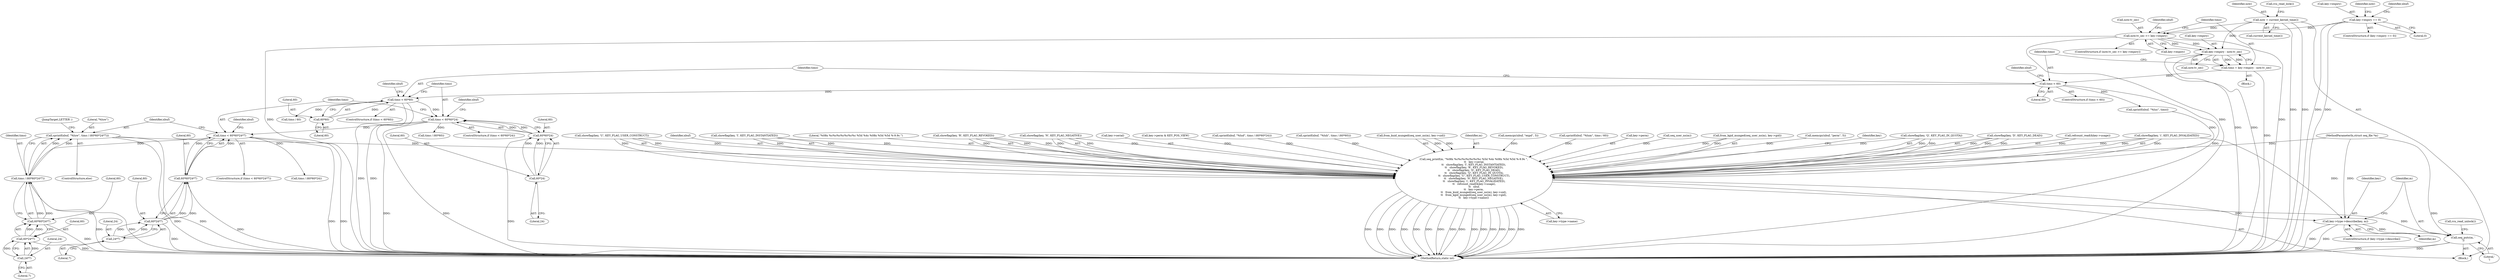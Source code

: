 digraph "0_linux_363b02dab09b3226f3bd1420dad9c72b79a42a76_12@API" {
"1000261" [label="(Call,sprintf(xbuf, \"%luw\", timo / (60*60*24*7)))"];
"1000264" [label="(Call,timo / (60*60*24*7))"];
"1000241" [label="(Call,timo < 60*60*24*7)"];
"1000224" [label="(Call,timo < 60*60*24)"];
"1000211" [label="(Call,timo < 60*60)"];
"1000202" [label="(Call,timo < 60)"];
"1000192" [label="(Call,timo = key->expiry - now.tv_sec)"];
"1000194" [label="(Call,key->expiry - now.tv_sec)"];
"1000178" [label="(Call,now.tv_sec >= key->expiry)"];
"1000161" [label="(Call,now = current_kernel_time())"];
"1000166" [label="(Call,key->expiry == 0)"];
"1000213" [label="(Call,60*60)"];
"1000226" [label="(Call,60*60*24)"];
"1000228" [label="(Call,60*24)"];
"1000243" [label="(Call,60*60*24*7)"];
"1000245" [label="(Call,60*24*7)"];
"1000247" [label="(Call,24*7)"];
"1000266" [label="(Call,60*60*24*7)"];
"1000268" [label="(Call,60*24*7)"];
"1000270" [label="(Call,24*7)"];
"1000274" [label="(Call,seq_printf(m, \"%08x %c%c%c%c%c%c%c %5d %4s %08x %5d %5d %-9.9s \",\n \t\t   key->serial,\n\t\t   showflag(key, 'I', KEY_FLAG_INSTANTIATED),\n \t\t   showflag(key, 'R', KEY_FLAG_REVOKED),\n \t\t   showflag(key, 'D', KEY_FLAG_DEAD),\n \t\t   showflag(key, 'Q', KEY_FLAG_IN_QUOTA),\n \t\t   showflag(key, 'U', KEY_FLAG_USER_CONSTRUCT),\n\t\t   showflag(key, 'N', KEY_FLAG_NEGATIVE),\n \t\t   showflag(key, 'i', KEY_FLAG_INVALIDATED),\n \t\t   refcount_read(&key->usage),\n \t\t   xbuf,\n\t\t   key->perm,\n\t\t   from_kuid_munged(seq_user_ns(m), key->uid),\n\t\t   from_kgid_munged(seq_user_ns(m), key->gid),\n\t\t   key->type->name))"];
"1000340" [label="(Call,key->type->describe(key, m))"];
"1000343" [label="(Call,seq_putc(m, '\n'))"];
"1000203" [label="(Identifier,timo)"];
"1000246" [label="(Literal,60)"];
"1000248" [label="(Literal,24)"];
"1000232" [label="(Identifier,xbuf)"];
"1000292" [label="(Call,showflag(key, 'Q', KEY_FLAG_IN_QUOTA))"];
"1000296" [label="(Call,showflag(key, 'U', KEY_FLAG_USER_CONSTRUCT))"];
"1000313" [label="(Identifier,xbuf)"];
"1000334" [label="(ControlStructure,if (key->type->describe))"];
"1000262" [label="(Identifier,xbuf)"];
"1000204" [label="(Literal,60)"];
"1000192" [label="(Call,timo = key->expiry - now.tv_sec)"];
"1000213" [label="(Call,60*60)"];
"1000194" [label="(Call,key->expiry - now.tv_sec)"];
"1000243" [label="(Call,60*60*24*7)"];
"1000215" [label="(Literal,60)"];
"1000280" [label="(Call,showflag(key, 'I', KEY_FLAG_INSTANTIATED))"];
"1000340" [label="(Call,key->type->describe(key, m))"];
"1000245" [label="(Call,60*24*7)"];
"1000263" [label="(Literal,\"%luw\")"];
"1000163" [label="(Call,current_kernel_time())"];
"1000170" [label="(Literal,0)"];
"1000224" [label="(Call,timo < 60*60*24)"];
"1000195" [label="(Call,key->expiry)"];
"1000349" [label="(MethodReturn,static int)"];
"1000271" [label="(Literal,24)"];
"1000269" [label="(Literal,60)"];
"1000276" [label="(Literal,\"%08x %c%c%c%c%c%c%c %5d %4s %08x %5d %5d %-9.9s \")"];
"1000268" [label="(Call,60*24*7)"];
"1000284" [label="(Call,showflag(key, 'R', KEY_FLAG_REVOKED))"];
"1000167" [label="(Call,key->expiry)"];
"1000342" [label="(Identifier,m)"];
"1000344" [label="(Identifier,m)"];
"1000223" [label="(ControlStructure,if (timo < 60*60*24))"];
"1000206" [label="(Identifier,xbuf)"];
"1000300" [label="(Call,showflag(key, 'N', KEY_FLAG_NEGATIVE))"];
"1000180" [label="(Identifier,now)"];
"1000225" [label="(Identifier,timo)"];
"1000277" [label="(Call,key->serial)"];
"1000260" [label="(ControlStructure,else)"];
"1000244" [label="(Literal,60)"];
"1000251" [label="(Identifier,xbuf)"];
"1000166" [label="(Call,key->expiry == 0)"];
"1000179" [label="(Call,now.tv_sec)"];
"1000273" [label="(JumpTarget,LETTER :)"];
"1000230" [label="(Literal,24)"];
"1000346" [label="(Call,rcu_read_unlock())"];
"1000124" [label="(Call,key->perm & KEY_POS_VIEW)"];
"1000177" [label="(ControlStructure,if (now.tv_sec >= key->expiry))"];
"1000217" [label="(Identifier,xbuf)"];
"1000249" [label="(Literal,7)"];
"1000226" [label="(Call,60*60*24)"];
"1000267" [label="(Literal,60)"];
"1000341" [label="(Identifier,key)"];
"1000270" [label="(Call,24*7)"];
"1000173" [label="(Identifier,xbuf)"];
"1000191" [label="(Block,)"];
"1000210" [label="(ControlStructure,if (timo < 60*60))"];
"1000219" [label="(Call,timo / 60)"];
"1000202" [label="(Call,timo < 60)"];
"1000250" [label="(Call,sprintf(xbuf, \"%lud\", timo / (60*60*24)))"];
"1000229" [label="(Literal,60)"];
"1000198" [label="(Call,now.tv_sec)"];
"1000231" [label="(Call,sprintf(xbuf, \"%luh\", timo / (60*60)))"];
"1000165" [label="(ControlStructure,if (key->expiry == 0))"];
"1000234" [label="(Call,timo / (60*60))"];
"1000345" [label="(Literal,'\n')"];
"1000104" [label="(MethodParameterIn,struct seq_file *m)"];
"1000182" [label="(Call,key->expiry)"];
"1000211" [label="(Call,timo < 60*60)"];
"1000317" [label="(Call,from_kuid_munged(seq_user_ns(m), key->uid))"];
"1000343" [label="(Call,seq_putc(m, '\n'))"];
"1000275" [label="(Identifier,m)"];
"1000329" [label="(Call,key->type->name)"];
"1000193" [label="(Identifier,timo)"];
"1000186" [label="(Call,memcpy(xbuf, \"expd\", 5))"];
"1000264" [label="(Call,timo / (60*60*24*7))"];
"1000205" [label="(Call,sprintf(xbuf, \"%lus\", timo))"];
"1000178" [label="(Call,now.tv_sec >= key->expiry)"];
"1000216" [label="(Call,sprintf(xbuf, \"%lum\", timo / 60))"];
"1000314" [label="(Call,key->perm)"];
"1000240" [label="(ControlStructure,if (timo < 60*60*24*7))"];
"1000161" [label="(Call,now = current_kernel_time())"];
"1000324" [label="(Call,seq_user_ns(m))"];
"1000164" [label="(Call,rcu_read_lock())"];
"1000323" [label="(Call,from_kgid_munged(seq_user_ns(m), key->gid))"];
"1000162" [label="(Identifier,now)"];
"1000172" [label="(Call,memcpy(xbuf, \"perm\", 5))"];
"1000242" [label="(Identifier,timo)"];
"1000201" [label="(ControlStructure,if (timo < 60))"];
"1000106" [label="(Block,)"];
"1000265" [label="(Identifier,timo)"];
"1000274" [label="(Call,seq_printf(m, \"%08x %c%c%c%c%c%c%c %5d %4s %08x %5d %5d %-9.9s \",\n \t\t   key->serial,\n\t\t   showflag(key, 'I', KEY_FLAG_INSTANTIATED),\n \t\t   showflag(key, 'R', KEY_FLAG_REVOKED),\n \t\t   showflag(key, 'D', KEY_FLAG_DEAD),\n \t\t   showflag(key, 'Q', KEY_FLAG_IN_QUOTA),\n \t\t   showflag(key, 'U', KEY_FLAG_USER_CONSTRUCT),\n\t\t   showflag(key, 'N', KEY_FLAG_NEGATIVE),\n \t\t   showflag(key, 'i', KEY_FLAG_INVALIDATED),\n \t\t   refcount_read(&key->usage),\n \t\t   xbuf,\n\t\t   key->perm,\n\t\t   from_kuid_munged(seq_user_ns(m), key->uid),\n\t\t   from_kgid_munged(seq_user_ns(m), key->gid),\n\t\t   key->type->name))"];
"1000241" [label="(Call,timo < 60*60*24*7)"];
"1000227" [label="(Literal,60)"];
"1000337" [label="(Identifier,key)"];
"1000228" [label="(Call,60*24)"];
"1000288" [label="(Call,showflag(key, 'D', KEY_FLAG_DEAD))"];
"1000212" [label="(Identifier,timo)"];
"1000308" [label="(Call,refcount_read(&key->usage))"];
"1000253" [label="(Call,timo / (60*60*24))"];
"1000304" [label="(Call,showflag(key, 'i', KEY_FLAG_INVALIDATED))"];
"1000261" [label="(Call,sprintf(xbuf, \"%luw\", timo / (60*60*24*7)))"];
"1000272" [label="(Literal,7)"];
"1000266" [label="(Call,60*60*24*7)"];
"1000247" [label="(Call,24*7)"];
"1000214" [label="(Literal,60)"];
"1000187" [label="(Identifier,xbuf)"];
"1000261" -> "1000260"  [label="AST: "];
"1000261" -> "1000264"  [label="CFG: "];
"1000262" -> "1000261"  [label="AST: "];
"1000263" -> "1000261"  [label="AST: "];
"1000264" -> "1000261"  [label="AST: "];
"1000273" -> "1000261"  [label="CFG: "];
"1000261" -> "1000349"  [label="DDG: "];
"1000261" -> "1000349"  [label="DDG: "];
"1000264" -> "1000261"  [label="DDG: "];
"1000264" -> "1000261"  [label="DDG: "];
"1000261" -> "1000274"  [label="DDG: "];
"1000264" -> "1000266"  [label="CFG: "];
"1000265" -> "1000264"  [label="AST: "];
"1000266" -> "1000264"  [label="AST: "];
"1000264" -> "1000349"  [label="DDG: "];
"1000264" -> "1000349"  [label="DDG: "];
"1000241" -> "1000264"  [label="DDG: "];
"1000266" -> "1000264"  [label="DDG: "];
"1000266" -> "1000264"  [label="DDG: "];
"1000241" -> "1000240"  [label="AST: "];
"1000241" -> "1000243"  [label="CFG: "];
"1000242" -> "1000241"  [label="AST: "];
"1000243" -> "1000241"  [label="AST: "];
"1000251" -> "1000241"  [label="CFG: "];
"1000262" -> "1000241"  [label="CFG: "];
"1000241" -> "1000349"  [label="DDG: "];
"1000241" -> "1000349"  [label="DDG: "];
"1000224" -> "1000241"  [label="DDG: "];
"1000243" -> "1000241"  [label="DDG: "];
"1000243" -> "1000241"  [label="DDG: "];
"1000241" -> "1000253"  [label="DDG: "];
"1000224" -> "1000223"  [label="AST: "];
"1000224" -> "1000226"  [label="CFG: "];
"1000225" -> "1000224"  [label="AST: "];
"1000226" -> "1000224"  [label="AST: "];
"1000232" -> "1000224"  [label="CFG: "];
"1000242" -> "1000224"  [label="CFG: "];
"1000224" -> "1000349"  [label="DDG: "];
"1000224" -> "1000349"  [label="DDG: "];
"1000211" -> "1000224"  [label="DDG: "];
"1000226" -> "1000224"  [label="DDG: "];
"1000226" -> "1000224"  [label="DDG: "];
"1000224" -> "1000234"  [label="DDG: "];
"1000211" -> "1000210"  [label="AST: "];
"1000211" -> "1000213"  [label="CFG: "];
"1000212" -> "1000211"  [label="AST: "];
"1000213" -> "1000211"  [label="AST: "];
"1000217" -> "1000211"  [label="CFG: "];
"1000225" -> "1000211"  [label="CFG: "];
"1000211" -> "1000349"  [label="DDG: "];
"1000211" -> "1000349"  [label="DDG: "];
"1000202" -> "1000211"  [label="DDG: "];
"1000213" -> "1000211"  [label="DDG: "];
"1000211" -> "1000219"  [label="DDG: "];
"1000202" -> "1000201"  [label="AST: "];
"1000202" -> "1000204"  [label="CFG: "];
"1000203" -> "1000202"  [label="AST: "];
"1000204" -> "1000202"  [label="AST: "];
"1000206" -> "1000202"  [label="CFG: "];
"1000212" -> "1000202"  [label="CFG: "];
"1000202" -> "1000349"  [label="DDG: "];
"1000192" -> "1000202"  [label="DDG: "];
"1000202" -> "1000205"  [label="DDG: "];
"1000192" -> "1000191"  [label="AST: "];
"1000192" -> "1000194"  [label="CFG: "];
"1000193" -> "1000192"  [label="AST: "];
"1000194" -> "1000192"  [label="AST: "];
"1000203" -> "1000192"  [label="CFG: "];
"1000192" -> "1000349"  [label="DDG: "];
"1000194" -> "1000192"  [label="DDG: "];
"1000194" -> "1000192"  [label="DDG: "];
"1000194" -> "1000198"  [label="CFG: "];
"1000195" -> "1000194"  [label="AST: "];
"1000198" -> "1000194"  [label="AST: "];
"1000194" -> "1000349"  [label="DDG: "];
"1000194" -> "1000349"  [label="DDG: "];
"1000178" -> "1000194"  [label="DDG: "];
"1000178" -> "1000194"  [label="DDG: "];
"1000161" -> "1000194"  [label="DDG: "];
"1000178" -> "1000177"  [label="AST: "];
"1000178" -> "1000182"  [label="CFG: "];
"1000179" -> "1000178"  [label="AST: "];
"1000182" -> "1000178"  [label="AST: "];
"1000187" -> "1000178"  [label="CFG: "];
"1000193" -> "1000178"  [label="CFG: "];
"1000178" -> "1000349"  [label="DDG: "];
"1000178" -> "1000349"  [label="DDG: "];
"1000178" -> "1000349"  [label="DDG: "];
"1000161" -> "1000178"  [label="DDG: "];
"1000166" -> "1000178"  [label="DDG: "];
"1000161" -> "1000106"  [label="AST: "];
"1000161" -> "1000163"  [label="CFG: "];
"1000162" -> "1000161"  [label="AST: "];
"1000163" -> "1000161"  [label="AST: "];
"1000164" -> "1000161"  [label="CFG: "];
"1000161" -> "1000349"  [label="DDG: "];
"1000161" -> "1000349"  [label="DDG: "];
"1000166" -> "1000165"  [label="AST: "];
"1000166" -> "1000170"  [label="CFG: "];
"1000167" -> "1000166"  [label="AST: "];
"1000170" -> "1000166"  [label="AST: "];
"1000173" -> "1000166"  [label="CFG: "];
"1000180" -> "1000166"  [label="CFG: "];
"1000166" -> "1000349"  [label="DDG: "];
"1000166" -> "1000349"  [label="DDG: "];
"1000213" -> "1000215"  [label="CFG: "];
"1000214" -> "1000213"  [label="AST: "];
"1000215" -> "1000213"  [label="AST: "];
"1000226" -> "1000228"  [label="CFG: "];
"1000227" -> "1000226"  [label="AST: "];
"1000228" -> "1000226"  [label="AST: "];
"1000226" -> "1000349"  [label="DDG: "];
"1000228" -> "1000226"  [label="DDG: "];
"1000228" -> "1000226"  [label="DDG: "];
"1000228" -> "1000230"  [label="CFG: "];
"1000229" -> "1000228"  [label="AST: "];
"1000230" -> "1000228"  [label="AST: "];
"1000243" -> "1000245"  [label="CFG: "];
"1000244" -> "1000243"  [label="AST: "];
"1000245" -> "1000243"  [label="AST: "];
"1000243" -> "1000349"  [label="DDG: "];
"1000245" -> "1000243"  [label="DDG: "];
"1000245" -> "1000243"  [label="DDG: "];
"1000245" -> "1000247"  [label="CFG: "];
"1000246" -> "1000245"  [label="AST: "];
"1000247" -> "1000245"  [label="AST: "];
"1000245" -> "1000349"  [label="DDG: "];
"1000247" -> "1000245"  [label="DDG: "];
"1000247" -> "1000245"  [label="DDG: "];
"1000247" -> "1000249"  [label="CFG: "];
"1000248" -> "1000247"  [label="AST: "];
"1000249" -> "1000247"  [label="AST: "];
"1000266" -> "1000268"  [label="CFG: "];
"1000267" -> "1000266"  [label="AST: "];
"1000268" -> "1000266"  [label="AST: "];
"1000266" -> "1000349"  [label="DDG: "];
"1000268" -> "1000266"  [label="DDG: "];
"1000268" -> "1000266"  [label="DDG: "];
"1000268" -> "1000270"  [label="CFG: "];
"1000269" -> "1000268"  [label="AST: "];
"1000270" -> "1000268"  [label="AST: "];
"1000268" -> "1000349"  [label="DDG: "];
"1000270" -> "1000268"  [label="DDG: "];
"1000270" -> "1000268"  [label="DDG: "];
"1000270" -> "1000272"  [label="CFG: "];
"1000271" -> "1000270"  [label="AST: "];
"1000272" -> "1000270"  [label="AST: "];
"1000274" -> "1000106"  [label="AST: "];
"1000274" -> "1000329"  [label="CFG: "];
"1000275" -> "1000274"  [label="AST: "];
"1000276" -> "1000274"  [label="AST: "];
"1000277" -> "1000274"  [label="AST: "];
"1000280" -> "1000274"  [label="AST: "];
"1000284" -> "1000274"  [label="AST: "];
"1000288" -> "1000274"  [label="AST: "];
"1000292" -> "1000274"  [label="AST: "];
"1000296" -> "1000274"  [label="AST: "];
"1000300" -> "1000274"  [label="AST: "];
"1000304" -> "1000274"  [label="AST: "];
"1000308" -> "1000274"  [label="AST: "];
"1000313" -> "1000274"  [label="AST: "];
"1000314" -> "1000274"  [label="AST: "];
"1000317" -> "1000274"  [label="AST: "];
"1000323" -> "1000274"  [label="AST: "];
"1000329" -> "1000274"  [label="AST: "];
"1000337" -> "1000274"  [label="CFG: "];
"1000274" -> "1000349"  [label="DDG: "];
"1000274" -> "1000349"  [label="DDG: "];
"1000274" -> "1000349"  [label="DDG: "];
"1000274" -> "1000349"  [label="DDG: "];
"1000274" -> "1000349"  [label="DDG: "];
"1000274" -> "1000349"  [label="DDG: "];
"1000274" -> "1000349"  [label="DDG: "];
"1000274" -> "1000349"  [label="DDG: "];
"1000274" -> "1000349"  [label="DDG: "];
"1000274" -> "1000349"  [label="DDG: "];
"1000274" -> "1000349"  [label="DDG: "];
"1000274" -> "1000349"  [label="DDG: "];
"1000274" -> "1000349"  [label="DDG: "];
"1000274" -> "1000349"  [label="DDG: "];
"1000274" -> "1000349"  [label="DDG: "];
"1000324" -> "1000274"  [label="DDG: "];
"1000104" -> "1000274"  [label="DDG: "];
"1000280" -> "1000274"  [label="DDG: "];
"1000280" -> "1000274"  [label="DDG: "];
"1000280" -> "1000274"  [label="DDG: "];
"1000284" -> "1000274"  [label="DDG: "];
"1000284" -> "1000274"  [label="DDG: "];
"1000284" -> "1000274"  [label="DDG: "];
"1000288" -> "1000274"  [label="DDG: "];
"1000288" -> "1000274"  [label="DDG: "];
"1000288" -> "1000274"  [label="DDG: "];
"1000292" -> "1000274"  [label="DDG: "];
"1000292" -> "1000274"  [label="DDG: "];
"1000292" -> "1000274"  [label="DDG: "];
"1000296" -> "1000274"  [label="DDG: "];
"1000296" -> "1000274"  [label="DDG: "];
"1000296" -> "1000274"  [label="DDG: "];
"1000300" -> "1000274"  [label="DDG: "];
"1000300" -> "1000274"  [label="DDG: "];
"1000300" -> "1000274"  [label="DDG: "];
"1000304" -> "1000274"  [label="DDG: "];
"1000304" -> "1000274"  [label="DDG: "];
"1000304" -> "1000274"  [label="DDG: "];
"1000308" -> "1000274"  [label="DDG: "];
"1000186" -> "1000274"  [label="DDG: "];
"1000250" -> "1000274"  [label="DDG: "];
"1000216" -> "1000274"  [label="DDG: "];
"1000205" -> "1000274"  [label="DDG: "];
"1000231" -> "1000274"  [label="DDG: "];
"1000172" -> "1000274"  [label="DDG: "];
"1000124" -> "1000274"  [label="DDG: "];
"1000317" -> "1000274"  [label="DDG: "];
"1000317" -> "1000274"  [label="DDG: "];
"1000323" -> "1000274"  [label="DDG: "];
"1000323" -> "1000274"  [label="DDG: "];
"1000274" -> "1000340"  [label="DDG: "];
"1000274" -> "1000343"  [label="DDG: "];
"1000340" -> "1000334"  [label="AST: "];
"1000340" -> "1000342"  [label="CFG: "];
"1000341" -> "1000340"  [label="AST: "];
"1000342" -> "1000340"  [label="AST: "];
"1000344" -> "1000340"  [label="CFG: "];
"1000340" -> "1000349"  [label="DDG: "];
"1000340" -> "1000349"  [label="DDG: "];
"1000304" -> "1000340"  [label="DDG: "];
"1000104" -> "1000340"  [label="DDG: "];
"1000340" -> "1000343"  [label="DDG: "];
"1000343" -> "1000106"  [label="AST: "];
"1000343" -> "1000345"  [label="CFG: "];
"1000344" -> "1000343"  [label="AST: "];
"1000345" -> "1000343"  [label="AST: "];
"1000346" -> "1000343"  [label="CFG: "];
"1000343" -> "1000349"  [label="DDG: "];
"1000343" -> "1000349"  [label="DDG: "];
"1000104" -> "1000343"  [label="DDG: "];
}
